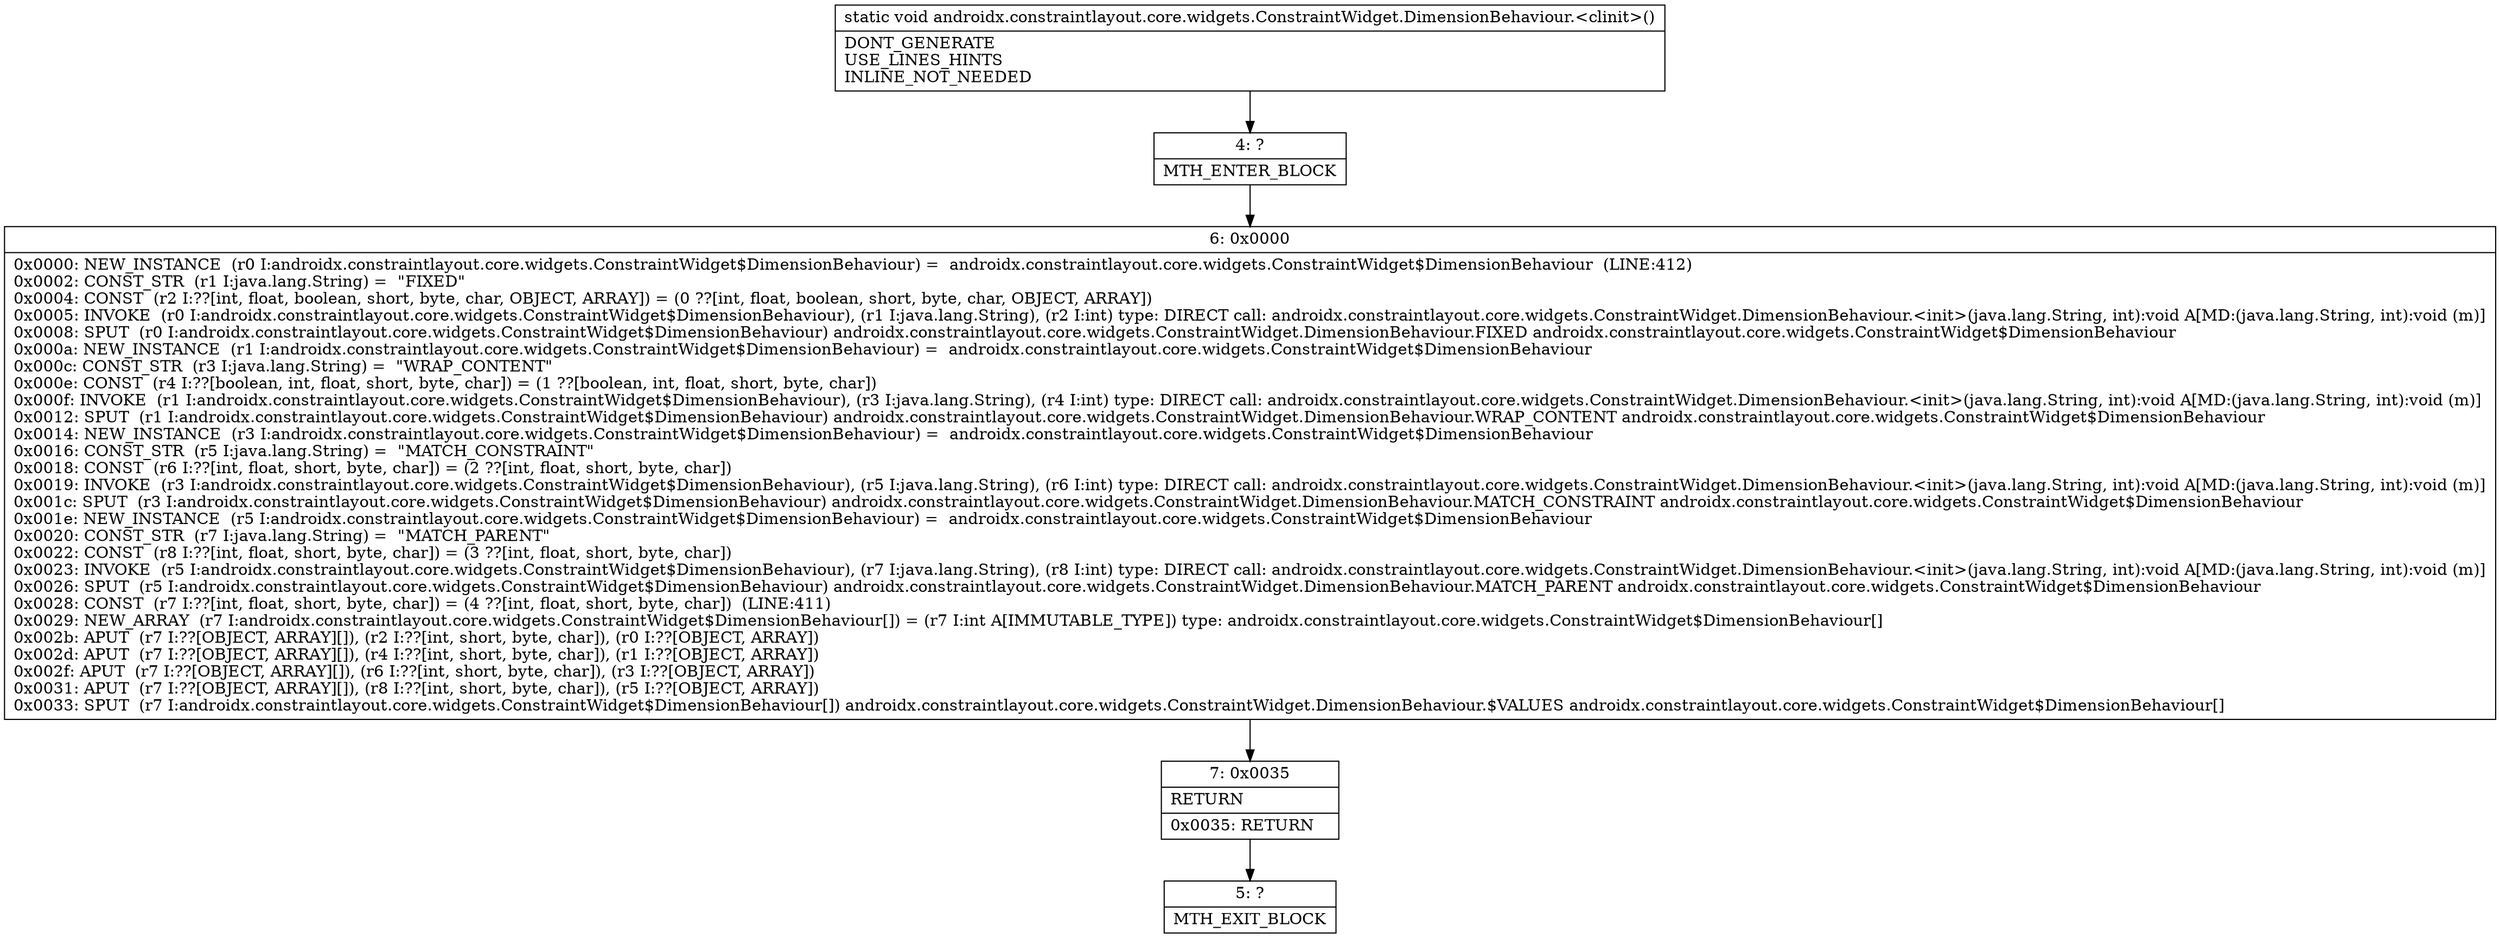 digraph "CFG forandroidx.constraintlayout.core.widgets.ConstraintWidget.DimensionBehaviour.\<clinit\>()V" {
Node_4 [shape=record,label="{4\:\ ?|MTH_ENTER_BLOCK\l}"];
Node_6 [shape=record,label="{6\:\ 0x0000|0x0000: NEW_INSTANCE  (r0 I:androidx.constraintlayout.core.widgets.ConstraintWidget$DimensionBehaviour) =  androidx.constraintlayout.core.widgets.ConstraintWidget$DimensionBehaviour  (LINE:412)\l0x0002: CONST_STR  (r1 I:java.lang.String) =  \"FIXED\" \l0x0004: CONST  (r2 I:??[int, float, boolean, short, byte, char, OBJECT, ARRAY]) = (0 ??[int, float, boolean, short, byte, char, OBJECT, ARRAY]) \l0x0005: INVOKE  (r0 I:androidx.constraintlayout.core.widgets.ConstraintWidget$DimensionBehaviour), (r1 I:java.lang.String), (r2 I:int) type: DIRECT call: androidx.constraintlayout.core.widgets.ConstraintWidget.DimensionBehaviour.\<init\>(java.lang.String, int):void A[MD:(java.lang.String, int):void (m)]\l0x0008: SPUT  (r0 I:androidx.constraintlayout.core.widgets.ConstraintWidget$DimensionBehaviour) androidx.constraintlayout.core.widgets.ConstraintWidget.DimensionBehaviour.FIXED androidx.constraintlayout.core.widgets.ConstraintWidget$DimensionBehaviour \l0x000a: NEW_INSTANCE  (r1 I:androidx.constraintlayout.core.widgets.ConstraintWidget$DimensionBehaviour) =  androidx.constraintlayout.core.widgets.ConstraintWidget$DimensionBehaviour \l0x000c: CONST_STR  (r3 I:java.lang.String) =  \"WRAP_CONTENT\" \l0x000e: CONST  (r4 I:??[boolean, int, float, short, byte, char]) = (1 ??[boolean, int, float, short, byte, char]) \l0x000f: INVOKE  (r1 I:androidx.constraintlayout.core.widgets.ConstraintWidget$DimensionBehaviour), (r3 I:java.lang.String), (r4 I:int) type: DIRECT call: androidx.constraintlayout.core.widgets.ConstraintWidget.DimensionBehaviour.\<init\>(java.lang.String, int):void A[MD:(java.lang.String, int):void (m)]\l0x0012: SPUT  (r1 I:androidx.constraintlayout.core.widgets.ConstraintWidget$DimensionBehaviour) androidx.constraintlayout.core.widgets.ConstraintWidget.DimensionBehaviour.WRAP_CONTENT androidx.constraintlayout.core.widgets.ConstraintWidget$DimensionBehaviour \l0x0014: NEW_INSTANCE  (r3 I:androidx.constraintlayout.core.widgets.ConstraintWidget$DimensionBehaviour) =  androidx.constraintlayout.core.widgets.ConstraintWidget$DimensionBehaviour \l0x0016: CONST_STR  (r5 I:java.lang.String) =  \"MATCH_CONSTRAINT\" \l0x0018: CONST  (r6 I:??[int, float, short, byte, char]) = (2 ??[int, float, short, byte, char]) \l0x0019: INVOKE  (r3 I:androidx.constraintlayout.core.widgets.ConstraintWidget$DimensionBehaviour), (r5 I:java.lang.String), (r6 I:int) type: DIRECT call: androidx.constraintlayout.core.widgets.ConstraintWidget.DimensionBehaviour.\<init\>(java.lang.String, int):void A[MD:(java.lang.String, int):void (m)]\l0x001c: SPUT  (r3 I:androidx.constraintlayout.core.widgets.ConstraintWidget$DimensionBehaviour) androidx.constraintlayout.core.widgets.ConstraintWidget.DimensionBehaviour.MATCH_CONSTRAINT androidx.constraintlayout.core.widgets.ConstraintWidget$DimensionBehaviour \l0x001e: NEW_INSTANCE  (r5 I:androidx.constraintlayout.core.widgets.ConstraintWidget$DimensionBehaviour) =  androidx.constraintlayout.core.widgets.ConstraintWidget$DimensionBehaviour \l0x0020: CONST_STR  (r7 I:java.lang.String) =  \"MATCH_PARENT\" \l0x0022: CONST  (r8 I:??[int, float, short, byte, char]) = (3 ??[int, float, short, byte, char]) \l0x0023: INVOKE  (r5 I:androidx.constraintlayout.core.widgets.ConstraintWidget$DimensionBehaviour), (r7 I:java.lang.String), (r8 I:int) type: DIRECT call: androidx.constraintlayout.core.widgets.ConstraintWidget.DimensionBehaviour.\<init\>(java.lang.String, int):void A[MD:(java.lang.String, int):void (m)]\l0x0026: SPUT  (r5 I:androidx.constraintlayout.core.widgets.ConstraintWidget$DimensionBehaviour) androidx.constraintlayout.core.widgets.ConstraintWidget.DimensionBehaviour.MATCH_PARENT androidx.constraintlayout.core.widgets.ConstraintWidget$DimensionBehaviour \l0x0028: CONST  (r7 I:??[int, float, short, byte, char]) = (4 ??[int, float, short, byte, char])  (LINE:411)\l0x0029: NEW_ARRAY  (r7 I:androidx.constraintlayout.core.widgets.ConstraintWidget$DimensionBehaviour[]) = (r7 I:int A[IMMUTABLE_TYPE]) type: androidx.constraintlayout.core.widgets.ConstraintWidget$DimensionBehaviour[] \l0x002b: APUT  (r7 I:??[OBJECT, ARRAY][]), (r2 I:??[int, short, byte, char]), (r0 I:??[OBJECT, ARRAY]) \l0x002d: APUT  (r7 I:??[OBJECT, ARRAY][]), (r4 I:??[int, short, byte, char]), (r1 I:??[OBJECT, ARRAY]) \l0x002f: APUT  (r7 I:??[OBJECT, ARRAY][]), (r6 I:??[int, short, byte, char]), (r3 I:??[OBJECT, ARRAY]) \l0x0031: APUT  (r7 I:??[OBJECT, ARRAY][]), (r8 I:??[int, short, byte, char]), (r5 I:??[OBJECT, ARRAY]) \l0x0033: SPUT  (r7 I:androidx.constraintlayout.core.widgets.ConstraintWidget$DimensionBehaviour[]) androidx.constraintlayout.core.widgets.ConstraintWidget.DimensionBehaviour.$VALUES androidx.constraintlayout.core.widgets.ConstraintWidget$DimensionBehaviour[] \l}"];
Node_7 [shape=record,label="{7\:\ 0x0035|RETURN\l|0x0035: RETURN   \l}"];
Node_5 [shape=record,label="{5\:\ ?|MTH_EXIT_BLOCK\l}"];
MethodNode[shape=record,label="{static void androidx.constraintlayout.core.widgets.ConstraintWidget.DimensionBehaviour.\<clinit\>()  | DONT_GENERATE\lUSE_LINES_HINTS\lINLINE_NOT_NEEDED\l}"];
MethodNode -> Node_4;Node_4 -> Node_6;
Node_6 -> Node_7;
Node_7 -> Node_5;
}

